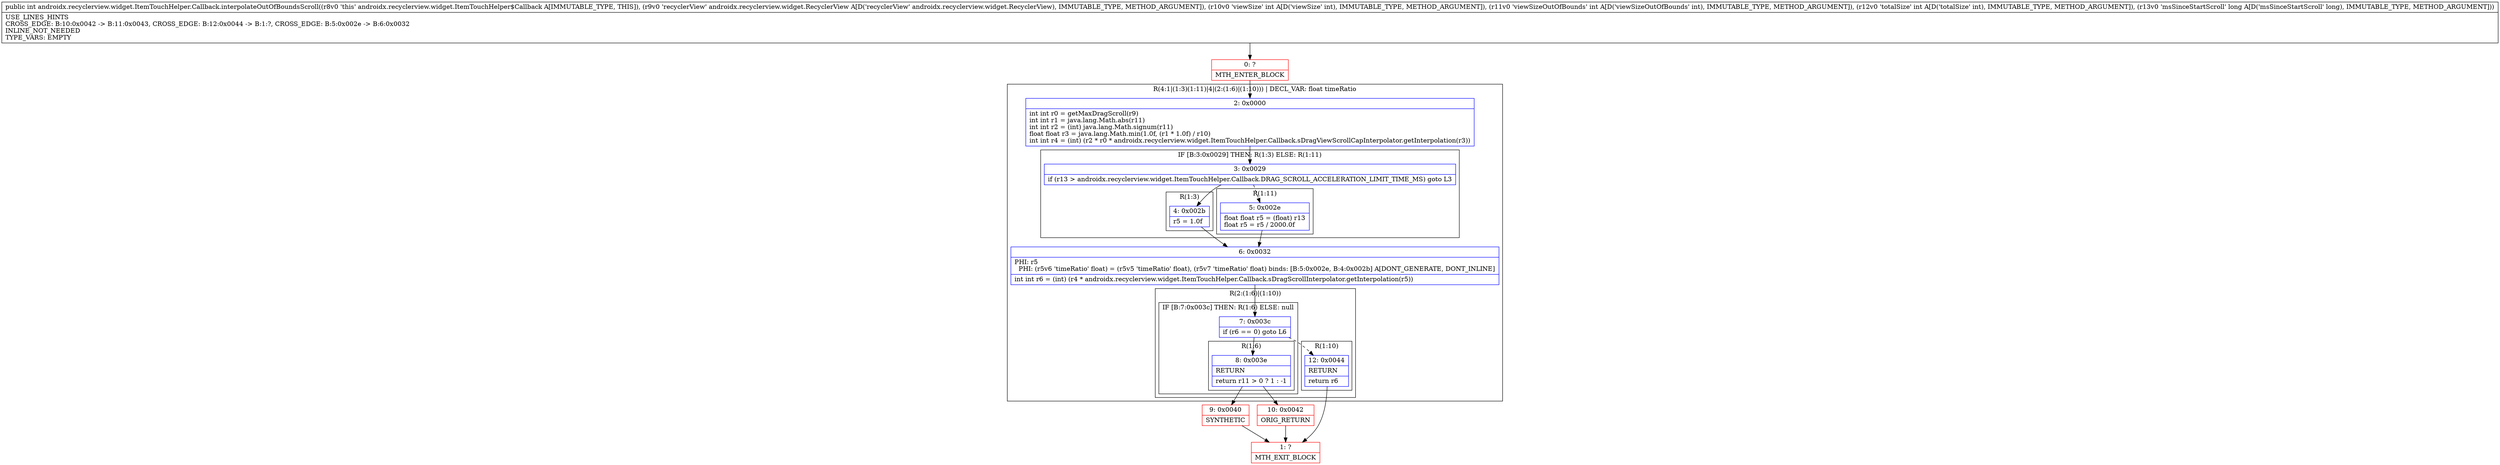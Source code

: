 digraph "CFG forandroidx.recyclerview.widget.ItemTouchHelper.Callback.interpolateOutOfBoundsScroll(Landroidx\/recyclerview\/widget\/RecyclerView;IIIJ)I" {
subgraph cluster_Region_1898810033 {
label = "R(4:1|(1:3)(1:11)|4|(2:(1:6)|(1:10))) | DECL_VAR: float timeRatio\l";
node [shape=record,color=blue];
Node_2 [shape=record,label="{2\:\ 0x0000|int int r0 = getMaxDragScroll(r9)\lint int r1 = java.lang.Math.abs(r11)\lint int r2 = (int) java.lang.Math.signum(r11)\lfloat float r3 = java.lang.Math.min(1.0f, (r1 * 1.0f) \/ r10)\lint int r4 = (int) (r2 * r0 * androidx.recyclerview.widget.ItemTouchHelper.Callback.sDragViewScrollCapInterpolator.getInterpolation(r3))\l}"];
subgraph cluster_IfRegion_1545282653 {
label = "IF [B:3:0x0029] THEN: R(1:3) ELSE: R(1:11)";
node [shape=record,color=blue];
Node_3 [shape=record,label="{3\:\ 0x0029|if (r13 \> androidx.recyclerview.widget.ItemTouchHelper.Callback.DRAG_SCROLL_ACCELERATION_LIMIT_TIME_MS) goto L3\l}"];
subgraph cluster_Region_1214014135 {
label = "R(1:3)";
node [shape=record,color=blue];
Node_4 [shape=record,label="{4\:\ 0x002b|r5 = 1.0f\l}"];
}
subgraph cluster_Region_694731227 {
label = "R(1:11)";
node [shape=record,color=blue];
Node_5 [shape=record,label="{5\:\ 0x002e|float float r5 = (float) r13\lfloat r5 = r5 \/ 2000.0f\l}"];
}
}
Node_6 [shape=record,label="{6\:\ 0x0032|PHI: r5 \l  PHI: (r5v6 'timeRatio' float) = (r5v5 'timeRatio' float), (r5v7 'timeRatio' float) binds: [B:5:0x002e, B:4:0x002b] A[DONT_GENERATE, DONT_INLINE]\l|int int r6 = (int) (r4 * androidx.recyclerview.widget.ItemTouchHelper.Callback.sDragScrollInterpolator.getInterpolation(r5))\l}"];
subgraph cluster_Region_825581182 {
label = "R(2:(1:6)|(1:10))";
node [shape=record,color=blue];
subgraph cluster_IfRegion_836779292 {
label = "IF [B:7:0x003c] THEN: R(1:6) ELSE: null";
node [shape=record,color=blue];
Node_7 [shape=record,label="{7\:\ 0x003c|if (r6 == 0) goto L6\l}"];
subgraph cluster_Region_88956552 {
label = "R(1:6)";
node [shape=record,color=blue];
Node_8 [shape=record,label="{8\:\ 0x003e|RETURN\l|return r11 \> 0 ? 1 : \-1\l}"];
}
}
subgraph cluster_Region_738546067 {
label = "R(1:10)";
node [shape=record,color=blue];
Node_12 [shape=record,label="{12\:\ 0x0044|RETURN\l|return r6\l}"];
}
}
}
Node_0 [shape=record,color=red,label="{0\:\ ?|MTH_ENTER_BLOCK\l}"];
Node_9 [shape=record,color=red,label="{9\:\ 0x0040|SYNTHETIC\l}"];
Node_1 [shape=record,color=red,label="{1\:\ ?|MTH_EXIT_BLOCK\l}"];
Node_10 [shape=record,color=red,label="{10\:\ 0x0042|ORIG_RETURN\l}"];
MethodNode[shape=record,label="{public int androidx.recyclerview.widget.ItemTouchHelper.Callback.interpolateOutOfBoundsScroll((r8v0 'this' androidx.recyclerview.widget.ItemTouchHelper$Callback A[IMMUTABLE_TYPE, THIS]), (r9v0 'recyclerView' androidx.recyclerview.widget.RecyclerView A[D('recyclerView' androidx.recyclerview.widget.RecyclerView), IMMUTABLE_TYPE, METHOD_ARGUMENT]), (r10v0 'viewSize' int A[D('viewSize' int), IMMUTABLE_TYPE, METHOD_ARGUMENT]), (r11v0 'viewSizeOutOfBounds' int A[D('viewSizeOutOfBounds' int), IMMUTABLE_TYPE, METHOD_ARGUMENT]), (r12v0 'totalSize' int A[D('totalSize' int), IMMUTABLE_TYPE, METHOD_ARGUMENT]), (r13v0 'msSinceStartScroll' long A[D('msSinceStartScroll' long), IMMUTABLE_TYPE, METHOD_ARGUMENT]))  | USE_LINES_HINTS\lCROSS_EDGE: B:10:0x0042 \-\> B:11:0x0043, CROSS_EDGE: B:12:0x0044 \-\> B:1:?, CROSS_EDGE: B:5:0x002e \-\> B:6:0x0032\lINLINE_NOT_NEEDED\lTYPE_VARS: EMPTY\l}"];
MethodNode -> Node_0;Node_2 -> Node_3;
Node_3 -> Node_4;
Node_3 -> Node_5[style=dashed];
Node_4 -> Node_6;
Node_5 -> Node_6;
Node_6 -> Node_7;
Node_7 -> Node_8;
Node_7 -> Node_12[style=dashed];
Node_8 -> Node_9;
Node_8 -> Node_10;
Node_12 -> Node_1;
Node_0 -> Node_2;
Node_9 -> Node_1;
Node_10 -> Node_1;
}


